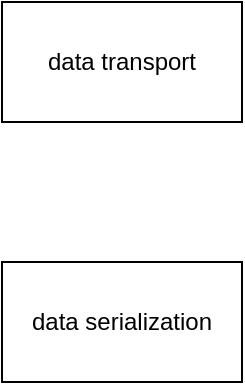 <mxfile version="20.2.4" type="github">
  <diagram id="rr7iecHdU6b2-APh7vne" name="Page-1">
    <mxGraphModel dx="1298" dy="808" grid="1" gridSize="10" guides="1" tooltips="1" connect="1" arrows="1" fold="1" page="1" pageScale="1" pageWidth="827" pageHeight="1169" math="0" shadow="0">
      <root>
        <mxCell id="0" />
        <mxCell id="1" parent="0" />
        <mxCell id="INqCGESd6PwEn2MGJq7A-1" value="data transport" style="rounded=0;whiteSpace=wrap;html=1;" vertex="1" parent="1">
          <mxGeometry x="190" y="270" width="120" height="60" as="geometry" />
        </mxCell>
        <mxCell id="INqCGESd6PwEn2MGJq7A-2" value="data serialization" style="rounded=0;whiteSpace=wrap;html=1;" vertex="1" parent="1">
          <mxGeometry x="190" y="400" width="120" height="60" as="geometry" />
        </mxCell>
      </root>
    </mxGraphModel>
  </diagram>
</mxfile>
